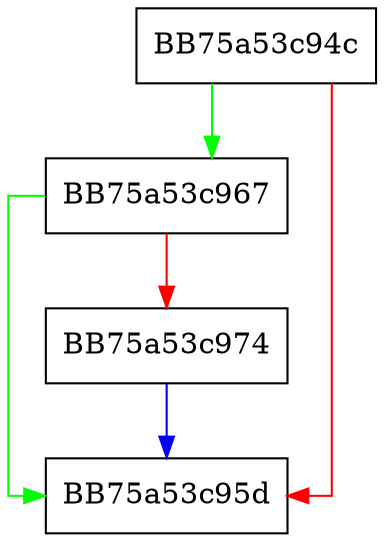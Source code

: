 digraph _Tidy {
  node [shape="box"];
  graph [splines=ortho];
  BB75a53c94c -> BB75a53c967 [color="green"];
  BB75a53c94c -> BB75a53c95d [color="red"];
  BB75a53c967 -> BB75a53c95d [color="green"];
  BB75a53c967 -> BB75a53c974 [color="red"];
  BB75a53c974 -> BB75a53c95d [color="blue"];
}